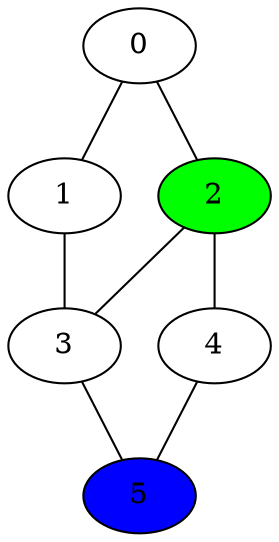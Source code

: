 graph G {
0 -- 1
0 -- 2
1 -- 3
2 -- 3
2 -- 4
3 -- 5
4 -- 5
2 [fillcolor=green, style=filled]
5 [fillcolor=blue, style=filled]
}